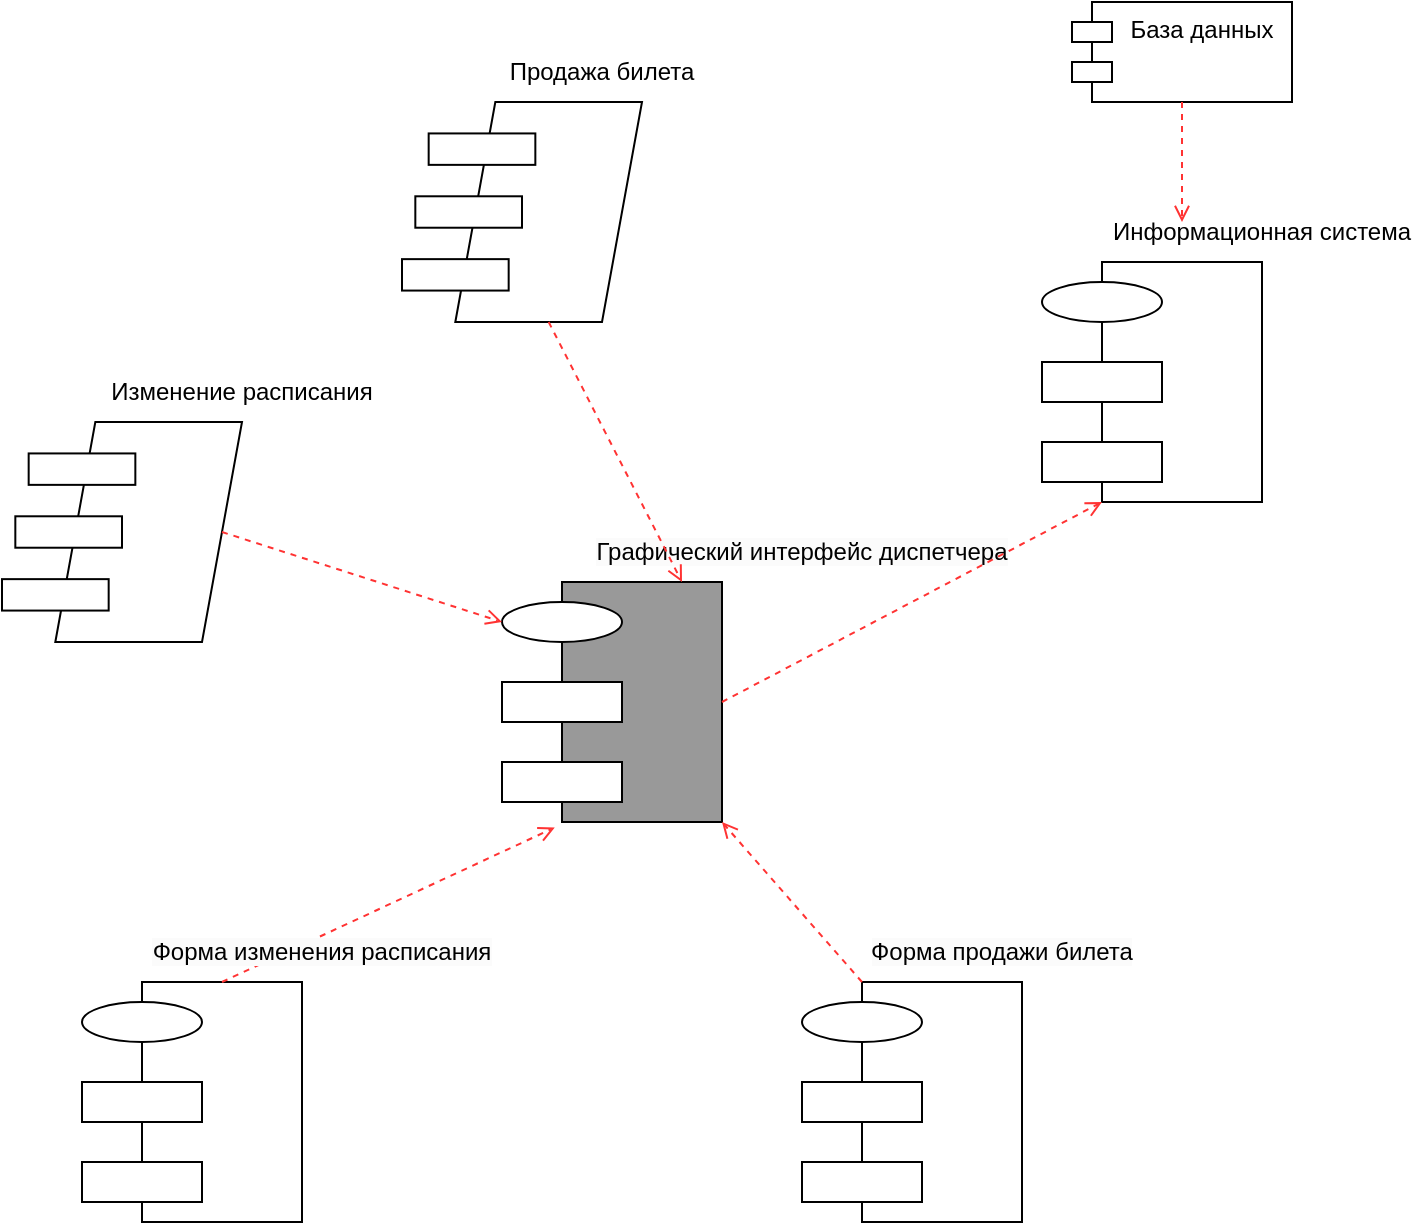 <mxfile version="21.5.0" type="device">
  <diagram name="Страница 1" id="DnB3ECCsYAFyD7lBGwO7">
    <mxGraphModel dx="1925" dy="923" grid="1" gridSize="10" guides="1" tooltips="1" connect="1" arrows="1" fold="1" page="1" pageScale="1" pageWidth="827" pageHeight="1169" math="0" shadow="0">
      <root>
        <mxCell id="0" />
        <mxCell id="1" parent="0" />
        <mxCell id="ZuriIo2AjMGvqkW_SuE_-2" value="&lt;span style=&quot;color: rgb(0, 0, 0); font-family: Helvetica; font-size: 12px; font-style: normal; font-variant-ligatures: normal; font-variant-caps: normal; font-weight: 400; letter-spacing: normal; orphans: 2; text-indent: 0px; text-transform: none; widows: 2; word-spacing: 0px; -webkit-text-stroke-width: 0px; background-color: rgb(251, 251, 251); text-decoration-thickness: initial; text-decoration-style: initial; text-decoration-color: initial; float: none; display: inline !important;&quot;&gt;Графический интерфейс диспетчера&lt;/span&gt;" style="text;html=1;strokeColor=none;fillColor=none;align=center;verticalAlign=middle;whiteSpace=wrap;rounded=0;" vertex="1" parent="1">
          <mxGeometry x="200" y="370" width="240" height="30" as="geometry" />
        </mxCell>
        <mxCell id="ZuriIo2AjMGvqkW_SuE_-7" value="" style="group" vertex="1" connectable="0" parent="1">
          <mxGeometry x="170" y="400" width="110" height="120" as="geometry" />
        </mxCell>
        <mxCell id="ZuriIo2AjMGvqkW_SuE_-3" value="" style="rounded=0;whiteSpace=wrap;html=1;fillColor=#999999;" vertex="1" parent="ZuriIo2AjMGvqkW_SuE_-7">
          <mxGeometry x="30" width="80" height="120" as="geometry" />
        </mxCell>
        <mxCell id="ZuriIo2AjMGvqkW_SuE_-4" value="" style="ellipse;whiteSpace=wrap;html=1;" vertex="1" parent="ZuriIo2AjMGvqkW_SuE_-7">
          <mxGeometry y="10" width="60" height="20" as="geometry" />
        </mxCell>
        <mxCell id="ZuriIo2AjMGvqkW_SuE_-5" value="" style="rounded=0;whiteSpace=wrap;html=1;" vertex="1" parent="ZuriIo2AjMGvqkW_SuE_-7">
          <mxGeometry y="50" width="60" height="20" as="geometry" />
        </mxCell>
        <mxCell id="ZuriIo2AjMGvqkW_SuE_-6" value="" style="rounded=0;whiteSpace=wrap;html=1;" vertex="1" parent="ZuriIo2AjMGvqkW_SuE_-7">
          <mxGeometry y="90" width="60" height="20" as="geometry" />
        </mxCell>
        <mxCell id="ZuriIo2AjMGvqkW_SuE_-8" value="" style="group" vertex="1" connectable="0" parent="1">
          <mxGeometry x="440" y="240" width="110" height="120" as="geometry" />
        </mxCell>
        <mxCell id="ZuriIo2AjMGvqkW_SuE_-9" value="" style="rounded=0;whiteSpace=wrap;html=1;fillColor=#FFFFFF;" vertex="1" parent="ZuriIo2AjMGvqkW_SuE_-8">
          <mxGeometry x="30" width="80" height="120" as="geometry" />
        </mxCell>
        <mxCell id="ZuriIo2AjMGvqkW_SuE_-10" value="" style="ellipse;whiteSpace=wrap;html=1;" vertex="1" parent="ZuriIo2AjMGvqkW_SuE_-8">
          <mxGeometry y="10" width="60" height="20" as="geometry" />
        </mxCell>
        <mxCell id="ZuriIo2AjMGvqkW_SuE_-11" value="" style="rounded=0;whiteSpace=wrap;html=1;" vertex="1" parent="ZuriIo2AjMGvqkW_SuE_-8">
          <mxGeometry y="50" width="60" height="20" as="geometry" />
        </mxCell>
        <mxCell id="ZuriIo2AjMGvqkW_SuE_-12" value="" style="rounded=0;whiteSpace=wrap;html=1;" vertex="1" parent="ZuriIo2AjMGvqkW_SuE_-8">
          <mxGeometry y="90" width="60" height="20" as="geometry" />
        </mxCell>
        <mxCell id="ZuriIo2AjMGvqkW_SuE_-13" value="" style="endArrow=open;html=1;rounded=0;entryX=0;entryY=1;entryDx=0;entryDy=0;exitX=1;exitY=0.5;exitDx=0;exitDy=0;endFill=0;dashed=1;strokeColor=#FF3333;" edge="1" parent="1" source="ZuriIo2AjMGvqkW_SuE_-3" target="ZuriIo2AjMGvqkW_SuE_-9">
          <mxGeometry width="50" height="50" relative="1" as="geometry">
            <mxPoint x="390" y="540" as="sourcePoint" />
            <mxPoint x="440" y="490" as="targetPoint" />
          </mxGeometry>
        </mxCell>
        <mxCell id="ZuriIo2AjMGvqkW_SuE_-14" value="Информационная система" style="text;html=1;strokeColor=none;fillColor=none;align=center;verticalAlign=middle;whiteSpace=wrap;rounded=0;" vertex="1" parent="1">
          <mxGeometry x="470" y="210" width="160" height="30" as="geometry" />
        </mxCell>
        <mxCell id="ZuriIo2AjMGvqkW_SuE_-15" value="База данных" style="shape=module;align=left;spacingLeft=20;align=center;verticalAlign=top;whiteSpace=wrap;html=1;" vertex="1" parent="1">
          <mxGeometry x="455" y="110" width="110" height="50" as="geometry" />
        </mxCell>
        <mxCell id="ZuriIo2AjMGvqkW_SuE_-16" value="" style="endArrow=open;html=1;rounded=0;exitX=0.5;exitY=1;exitDx=0;exitDy=0;endFill=0;dashed=1;strokeColor=#FF3333;" edge="1" parent="1" source="ZuriIo2AjMGvqkW_SuE_-15">
          <mxGeometry width="50" height="50" relative="1" as="geometry">
            <mxPoint x="290" y="470" as="sourcePoint" />
            <mxPoint x="510" y="220" as="targetPoint" />
          </mxGeometry>
        </mxCell>
        <mxCell id="ZuriIo2AjMGvqkW_SuE_-23" value="" style="group" vertex="1" connectable="0" parent="1">
          <mxGeometry x="-40" y="600" width="110" height="120" as="geometry" />
        </mxCell>
        <mxCell id="ZuriIo2AjMGvqkW_SuE_-24" value="" style="rounded=0;whiteSpace=wrap;html=1;fillColor=#FFFFFF;" vertex="1" parent="ZuriIo2AjMGvqkW_SuE_-23">
          <mxGeometry x="30" width="80" height="120" as="geometry" />
        </mxCell>
        <mxCell id="ZuriIo2AjMGvqkW_SuE_-25" value="" style="ellipse;whiteSpace=wrap;html=1;" vertex="1" parent="ZuriIo2AjMGvqkW_SuE_-23">
          <mxGeometry y="10" width="60" height="20" as="geometry" />
        </mxCell>
        <mxCell id="ZuriIo2AjMGvqkW_SuE_-26" value="" style="rounded=0;whiteSpace=wrap;html=1;" vertex="1" parent="ZuriIo2AjMGvqkW_SuE_-23">
          <mxGeometry y="50" width="60" height="20" as="geometry" />
        </mxCell>
        <mxCell id="ZuriIo2AjMGvqkW_SuE_-27" value="" style="rounded=0;whiteSpace=wrap;html=1;" vertex="1" parent="ZuriIo2AjMGvqkW_SuE_-23">
          <mxGeometry y="90" width="60" height="20" as="geometry" />
        </mxCell>
        <mxCell id="ZuriIo2AjMGvqkW_SuE_-28" value="" style="endArrow=open;html=1;rounded=0;entryX=-0.045;entryY=1.023;entryDx=0;entryDy=0;exitX=0.5;exitY=0;exitDx=0;exitDy=0;endFill=0;dashed=1;strokeColor=#FF3333;entryPerimeter=0;" edge="1" parent="1" source="ZuriIo2AjMGvqkW_SuE_-24" target="ZuriIo2AjMGvqkW_SuE_-3">
          <mxGeometry width="50" height="50" relative="1" as="geometry">
            <mxPoint x="210" y="620" as="sourcePoint" />
            <mxPoint x="400" y="520" as="targetPoint" />
          </mxGeometry>
        </mxCell>
        <mxCell id="ZuriIo2AjMGvqkW_SuE_-29" value="&lt;span style=&quot;color: rgb(0, 0, 0); font-family: Helvetica; font-size: 12px; font-style: normal; font-variant-ligatures: normal; font-variant-caps: normal; font-weight: 400; letter-spacing: normal; orphans: 2; text-indent: 0px; text-transform: none; widows: 2; word-spacing: 0px; -webkit-text-stroke-width: 0px; background-color: rgb(251, 251, 251); text-decoration-thickness: initial; text-decoration-style: initial; text-decoration-color: initial; float: none; display: inline !important;&quot;&gt;Форма изменения расписания&lt;/span&gt;" style="text;html=1;strokeColor=none;fillColor=none;align=center;verticalAlign=middle;whiteSpace=wrap;rounded=0;" vertex="1" parent="1">
          <mxGeometry x="-10" y="570" width="180" height="30" as="geometry" />
        </mxCell>
        <mxCell id="ZuriIo2AjMGvqkW_SuE_-36" value="" style="group" vertex="1" connectable="0" parent="1">
          <mxGeometry x="320" y="600" width="110" height="120" as="geometry" />
        </mxCell>
        <mxCell id="ZuriIo2AjMGvqkW_SuE_-37" value="" style="rounded=0;whiteSpace=wrap;html=1;fillColor=#FFFFFF;" vertex="1" parent="ZuriIo2AjMGvqkW_SuE_-36">
          <mxGeometry x="30" width="80" height="120" as="geometry" />
        </mxCell>
        <mxCell id="ZuriIo2AjMGvqkW_SuE_-38" value="" style="ellipse;whiteSpace=wrap;html=1;" vertex="1" parent="ZuriIo2AjMGvqkW_SuE_-36">
          <mxGeometry y="10" width="60" height="20" as="geometry" />
        </mxCell>
        <mxCell id="ZuriIo2AjMGvqkW_SuE_-39" value="" style="rounded=0;whiteSpace=wrap;html=1;" vertex="1" parent="ZuriIo2AjMGvqkW_SuE_-36">
          <mxGeometry y="50" width="60" height="20" as="geometry" />
        </mxCell>
        <mxCell id="ZuriIo2AjMGvqkW_SuE_-40" value="" style="rounded=0;whiteSpace=wrap;html=1;" vertex="1" parent="ZuriIo2AjMGvqkW_SuE_-36">
          <mxGeometry y="90" width="60" height="20" as="geometry" />
        </mxCell>
        <mxCell id="ZuriIo2AjMGvqkW_SuE_-41" value="&lt;span style=&quot;color: rgb(0, 0, 0); font-family: Helvetica; font-size: 12px; font-style: normal; font-variant-ligatures: normal; font-variant-caps: normal; font-weight: 400; letter-spacing: normal; orphans: 2; text-indent: 0px; text-transform: none; widows: 2; word-spacing: 0px; -webkit-text-stroke-width: 0px; background-color: rgb(251, 251, 251); text-decoration-thickness: initial; text-decoration-style: initial; text-decoration-color: initial; float: none; display: inline !important;&quot;&gt;Форма продажи билета&lt;/span&gt;" style="text;html=1;strokeColor=none;fillColor=none;align=center;verticalAlign=middle;whiteSpace=wrap;rounded=0;" vertex="1" parent="1">
          <mxGeometry x="350" y="570" width="140" height="30" as="geometry" />
        </mxCell>
        <mxCell id="ZuriIo2AjMGvqkW_SuE_-42" value="" style="endArrow=open;html=1;rounded=0;entryX=1;entryY=1;entryDx=0;entryDy=0;exitX=0;exitY=1;exitDx=0;exitDy=0;endFill=0;dashed=1;strokeColor=#FF3333;" edge="1" parent="1" source="ZuriIo2AjMGvqkW_SuE_-41" target="ZuriIo2AjMGvqkW_SuE_-3">
          <mxGeometry width="50" height="50" relative="1" as="geometry">
            <mxPoint x="130" y="610" as="sourcePoint" />
            <mxPoint x="206" y="533" as="targetPoint" />
          </mxGeometry>
        </mxCell>
        <mxCell id="ZuriIo2AjMGvqkW_SuE_-66" value="" style="group" vertex="1" connectable="0" parent="1">
          <mxGeometry x="-80" y="320" width="120" height="110" as="geometry" />
        </mxCell>
        <mxCell id="ZuriIo2AjMGvqkW_SuE_-67" value="" style="shape=parallelogram;perimeter=parallelogramPerimeter;whiteSpace=wrap;html=1;fixedSize=1;" vertex="1" parent="ZuriIo2AjMGvqkW_SuE_-66">
          <mxGeometry x="26.667" width="93.333" height="110" as="geometry" />
        </mxCell>
        <mxCell id="ZuriIo2AjMGvqkW_SuE_-68" value="" style="rounded=0;whiteSpace=wrap;html=1;" vertex="1" parent="ZuriIo2AjMGvqkW_SuE_-66">
          <mxGeometry x="13.333" y="15.714" width="53.333" height="15.714" as="geometry" />
        </mxCell>
        <mxCell id="ZuriIo2AjMGvqkW_SuE_-69" value="" style="rounded=0;whiteSpace=wrap;html=1;" vertex="1" parent="ZuriIo2AjMGvqkW_SuE_-66">
          <mxGeometry x="6.667" y="47.143" width="53.333" height="15.714" as="geometry" />
        </mxCell>
        <mxCell id="ZuriIo2AjMGvqkW_SuE_-70" value="" style="rounded=0;whiteSpace=wrap;html=1;" vertex="1" parent="ZuriIo2AjMGvqkW_SuE_-66">
          <mxGeometry y="78.571" width="53.333" height="15.714" as="geometry" />
        </mxCell>
        <mxCell id="ZuriIo2AjMGvqkW_SuE_-71" value="Изменение расписания" style="text;html=1;strokeColor=none;fillColor=none;align=center;verticalAlign=middle;whiteSpace=wrap;rounded=0;" vertex="1" parent="1">
          <mxGeometry x="-30" y="290" width="140" height="30" as="geometry" />
        </mxCell>
        <mxCell id="ZuriIo2AjMGvqkW_SuE_-73" value="" style="endArrow=open;html=1;rounded=0;entryX=0;entryY=0.5;entryDx=0;entryDy=0;exitX=1;exitY=0.5;exitDx=0;exitDy=0;endFill=0;dashed=1;strokeColor=#FF3333;" edge="1" parent="1" source="ZuriIo2AjMGvqkW_SuE_-67" target="ZuriIo2AjMGvqkW_SuE_-4">
          <mxGeometry width="50" height="50" relative="1" as="geometry">
            <mxPoint x="40" y="470" as="sourcePoint" />
            <mxPoint x="180" y="465" as="targetPoint" />
          </mxGeometry>
        </mxCell>
        <mxCell id="ZuriIo2AjMGvqkW_SuE_-74" value="" style="group" vertex="1" connectable="0" parent="1">
          <mxGeometry x="120" y="160" width="120" height="110" as="geometry" />
        </mxCell>
        <mxCell id="ZuriIo2AjMGvqkW_SuE_-75" value="" style="shape=parallelogram;perimeter=parallelogramPerimeter;whiteSpace=wrap;html=1;fixedSize=1;" vertex="1" parent="ZuriIo2AjMGvqkW_SuE_-74">
          <mxGeometry x="26.667" width="93.333" height="110" as="geometry" />
        </mxCell>
        <mxCell id="ZuriIo2AjMGvqkW_SuE_-76" value="" style="rounded=0;whiteSpace=wrap;html=1;" vertex="1" parent="ZuriIo2AjMGvqkW_SuE_-74">
          <mxGeometry x="13.333" y="15.714" width="53.333" height="15.714" as="geometry" />
        </mxCell>
        <mxCell id="ZuriIo2AjMGvqkW_SuE_-77" value="" style="rounded=0;whiteSpace=wrap;html=1;" vertex="1" parent="ZuriIo2AjMGvqkW_SuE_-74">
          <mxGeometry x="6.667" y="47.143" width="53.333" height="15.714" as="geometry" />
        </mxCell>
        <mxCell id="ZuriIo2AjMGvqkW_SuE_-78" value="" style="rounded=0;whiteSpace=wrap;html=1;" vertex="1" parent="ZuriIo2AjMGvqkW_SuE_-74">
          <mxGeometry y="78.571" width="53.333" height="15.714" as="geometry" />
        </mxCell>
        <mxCell id="ZuriIo2AjMGvqkW_SuE_-79" value="Продажа билета" style="text;html=1;strokeColor=none;fillColor=none;align=center;verticalAlign=middle;whiteSpace=wrap;rounded=0;" vertex="1" parent="1">
          <mxGeometry x="170" y="130" width="100" height="30" as="geometry" />
        </mxCell>
        <mxCell id="ZuriIo2AjMGvqkW_SuE_-80" value="" style="endArrow=open;html=1;rounded=0;entryX=0.75;entryY=0;entryDx=0;entryDy=0;exitX=0.5;exitY=1;exitDx=0;exitDy=0;endFill=0;dashed=1;strokeColor=#FF3333;" edge="1" parent="1" source="ZuriIo2AjMGvqkW_SuE_-75" target="ZuriIo2AjMGvqkW_SuE_-3">
          <mxGeometry width="50" height="50" relative="1" as="geometry">
            <mxPoint x="130" y="330" as="sourcePoint" />
            <mxPoint x="210" y="410" as="targetPoint" />
          </mxGeometry>
        </mxCell>
      </root>
    </mxGraphModel>
  </diagram>
</mxfile>
